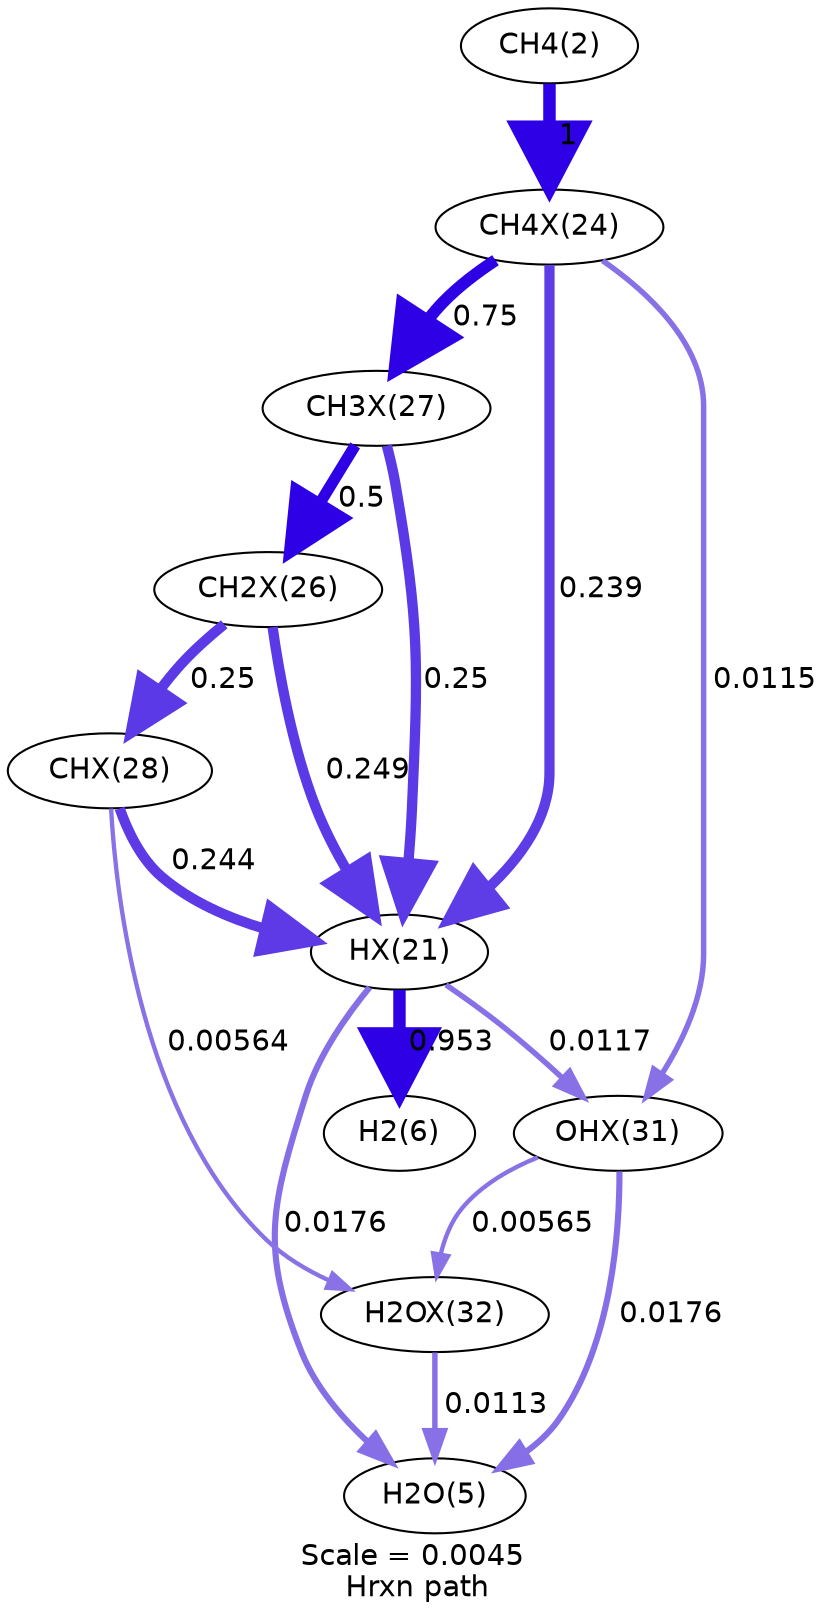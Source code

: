 digraph reaction_paths {
center=1;
s1 -> s27[fontname="Helvetica", penwidth=5.96, arrowsize=2.98, color="0.7, 1.45, 0.9"
, label=" 0.953"];
s7 -> s1[fontname="Helvetica", penwidth=4.95, arrowsize=2.48, color="0.7, 0.75, 0.9"
, label=" 0.25"];
s6 -> s1[fontname="Helvetica", penwidth=4.95, arrowsize=2.48, color="0.7, 0.749, 0.9"
, label=" 0.249"];
s8 -> s1[fontname="Helvetica", penwidth=4.94, arrowsize=2.47, color="0.7, 0.744, 0.9"
, label=" 0.244"];
s1 -> s11[fontname="Helvetica", penwidth=2.64, arrowsize=1.32, color="0.7, 0.512, 0.9"
, label=" 0.0117"];
s1 -> s26[fontname="Helvetica", penwidth=2.95, arrowsize=1.47, color="0.7, 0.518, 0.9"
, label=" 0.0176"];
s4 -> s1[fontname="Helvetica", penwidth=4.92, arrowsize=2.46, color="0.7, 0.739, 0.9"
, label=" 0.239"];
s23 -> s4[fontname="Helvetica", penwidth=6, arrowsize=3, color="0.7, 1.5, 0.9"
, label=" 1"];
s7 -> s6[fontname="Helvetica", penwidth=5.48, arrowsize=2.74, color="0.7, 1, 0.9"
, label=" 0.5"];
s4 -> s7[fontname="Helvetica", penwidth=5.78, arrowsize=2.89, color="0.7, 1.25, 0.9"
, label=" 0.75"];
s6 -> s8[fontname="Helvetica", penwidth=4.95, arrowsize=2.48, color="0.7, 0.75, 0.9"
, label=" 0.25"];
s8 -> s12[fontname="Helvetica", penwidth=2.09, arrowsize=1.05, color="0.7, 0.506, 0.9"
, label=" 0.00564"];
s11 -> s26[fontname="Helvetica", penwidth=2.95, arrowsize=1.47, color="0.7, 0.518, 0.9"
, label=" 0.0176"];
s11 -> s12[fontname="Helvetica", penwidth=2.09, arrowsize=1.05, color="0.7, 0.506, 0.9"
, label=" 0.00565"];
s4 -> s11[fontname="Helvetica", penwidth=2.63, arrowsize=1.31, color="0.7, 0.511, 0.9"
, label=" 0.0115"];
s12 -> s26[fontname="Helvetica", penwidth=2.62, arrowsize=1.31, color="0.7, 0.511, 0.9"
, label=" 0.0113"];
s1 [ fontname="Helvetica", label="HX(21)"];
s4 [ fontname="Helvetica", label="CH4X(24)"];
s6 [ fontname="Helvetica", label="CH2X(26)"];
s7 [ fontname="Helvetica", label="CH3X(27)"];
s8 [ fontname="Helvetica", label="CHX(28)"];
s11 [ fontname="Helvetica", label="OHX(31)"];
s12 [ fontname="Helvetica", label="H2OX(32)"];
s23 [ fontname="Helvetica", label="CH4(2)"];
s26 [ fontname="Helvetica", label="H2O(5)"];
s27 [ fontname="Helvetica", label="H2(6)"];
 label = "Scale = 0.0045\l Hrxn path";
 fontname = "Helvetica";
}
